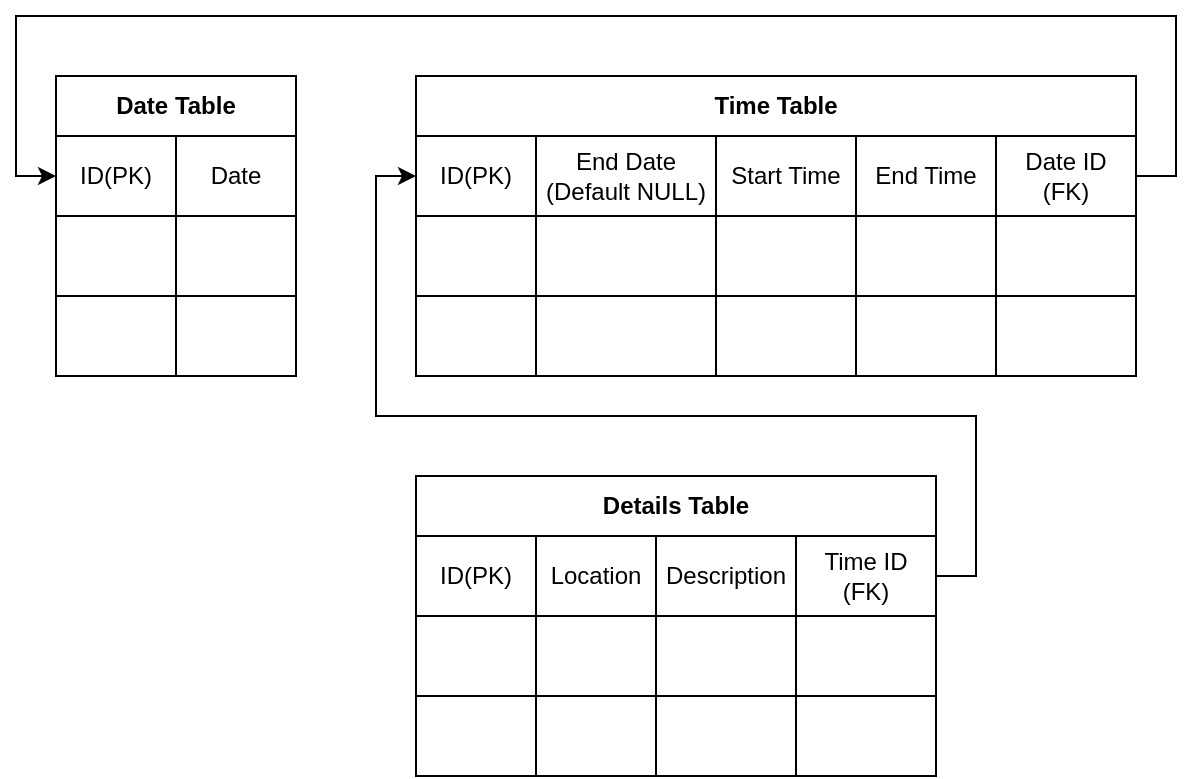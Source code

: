 <mxfile version="14.2.4" type="device"><diagram id="10OTShEgBfCXFRvow_4r" name="Page-1"><mxGraphModel dx="1632" dy="458" grid="1" gridSize="10" guides="1" tooltips="1" connect="1" arrows="1" fold="1" page="1" pageScale="1" pageWidth="850" pageHeight="1100" math="0" shadow="0"><root><mxCell id="0"/><mxCell id="1" parent="0"/><mxCell id="5YXQqGC0QzvN6b8PRMxd-1" value="Date Table" style="shape=table;html=1;whiteSpace=wrap;startSize=30;container=1;collapsible=0;childLayout=tableLayout;fontStyle=1;align=center;" parent="1" vertex="1"><mxGeometry x="20" y="60" width="120" height="150" as="geometry"/></mxCell><mxCell id="5YXQqGC0QzvN6b8PRMxd-2" value="" style="shape=partialRectangle;html=1;whiteSpace=wrap;collapsible=0;dropTarget=0;pointerEvents=0;fillColor=none;top=0;left=0;bottom=0;right=0;points=[[0,0.5],[1,0.5]];portConstraint=eastwest;" parent="5YXQqGC0QzvN6b8PRMxd-1" vertex="1"><mxGeometry y="30" width="120" height="40" as="geometry"/></mxCell><mxCell id="5YXQqGC0QzvN6b8PRMxd-23" value="ID(PK)" style="shape=partialRectangle;html=1;whiteSpace=wrap;connectable=0;fillColor=none;top=0;left=0;bottom=0;right=0;overflow=hidden;" parent="5YXQqGC0QzvN6b8PRMxd-2" vertex="1"><mxGeometry width="60" height="40" as="geometry"/></mxCell><mxCell id="5YXQqGC0QzvN6b8PRMxd-20" value="Date" style="shape=partialRectangle;html=1;whiteSpace=wrap;connectable=0;fillColor=none;top=0;left=0;bottom=0;right=0;overflow=hidden;" parent="5YXQqGC0QzvN6b8PRMxd-2" vertex="1"><mxGeometry x="60" width="60" height="40" as="geometry"/></mxCell><mxCell id="5YXQqGC0QzvN6b8PRMxd-6" value="" style="shape=partialRectangle;html=1;whiteSpace=wrap;collapsible=0;dropTarget=0;pointerEvents=0;fillColor=none;top=0;left=0;bottom=0;right=0;points=[[0,0.5],[1,0.5]];portConstraint=eastwest;" parent="5YXQqGC0QzvN6b8PRMxd-1" vertex="1"><mxGeometry y="70" width="120" height="40" as="geometry"/></mxCell><mxCell id="5YXQqGC0QzvN6b8PRMxd-24" style="shape=partialRectangle;html=1;whiteSpace=wrap;connectable=0;fillColor=none;top=0;left=0;bottom=0;right=0;overflow=hidden;" parent="5YXQqGC0QzvN6b8PRMxd-6" vertex="1"><mxGeometry width="60" height="40" as="geometry"/></mxCell><mxCell id="5YXQqGC0QzvN6b8PRMxd-21" style="shape=partialRectangle;html=1;whiteSpace=wrap;connectable=0;fillColor=none;top=0;left=0;bottom=0;right=0;overflow=hidden;" parent="5YXQqGC0QzvN6b8PRMxd-6" vertex="1"><mxGeometry x="60" width="60" height="40" as="geometry"/></mxCell><mxCell id="5YXQqGC0QzvN6b8PRMxd-10" value="" style="shape=partialRectangle;html=1;whiteSpace=wrap;collapsible=0;dropTarget=0;pointerEvents=0;fillColor=none;top=0;left=0;bottom=0;right=0;points=[[0,0.5],[1,0.5]];portConstraint=eastwest;" parent="5YXQqGC0QzvN6b8PRMxd-1" vertex="1"><mxGeometry y="110" width="120" height="40" as="geometry"/></mxCell><mxCell id="5YXQqGC0QzvN6b8PRMxd-25" style="shape=partialRectangle;html=1;whiteSpace=wrap;connectable=0;fillColor=none;top=0;left=0;bottom=0;right=0;overflow=hidden;" parent="5YXQqGC0QzvN6b8PRMxd-10" vertex="1"><mxGeometry width="60" height="40" as="geometry"/></mxCell><mxCell id="5YXQqGC0QzvN6b8PRMxd-22" style="shape=partialRectangle;html=1;whiteSpace=wrap;connectable=0;fillColor=none;top=0;left=0;bottom=0;right=0;overflow=hidden;" parent="5YXQqGC0QzvN6b8PRMxd-10" vertex="1"><mxGeometry x="60" width="60" height="40" as="geometry"/></mxCell><mxCell id="5YXQqGC0QzvN6b8PRMxd-50" value="Time Table" style="shape=table;html=1;whiteSpace=wrap;startSize=30;container=1;collapsible=0;childLayout=tableLayout;fontStyle=1;align=center;" parent="1" vertex="1"><mxGeometry x="200" y="60" width="360" height="150" as="geometry"/></mxCell><mxCell id="5YXQqGC0QzvN6b8PRMxd-51" value="" style="shape=partialRectangle;html=1;whiteSpace=wrap;collapsible=0;dropTarget=0;pointerEvents=0;fillColor=none;top=0;left=0;bottom=0;right=0;points=[[0,0.5],[1,0.5]];portConstraint=eastwest;" parent="5YXQqGC0QzvN6b8PRMxd-50" vertex="1"><mxGeometry y="30" width="360" height="40" as="geometry"/></mxCell><mxCell id="5YXQqGC0QzvN6b8PRMxd-52" value="ID(PK)" style="shape=partialRectangle;html=1;whiteSpace=wrap;connectable=0;fillColor=none;top=0;left=0;bottom=0;right=0;overflow=hidden;" parent="5YXQqGC0QzvN6b8PRMxd-51" vertex="1"><mxGeometry width="60" height="40" as="geometry"/></mxCell><mxCell id="5YXQqGC0QzvN6b8PRMxd-53" value="End Date (Default NULL)" style="shape=partialRectangle;html=1;whiteSpace=wrap;connectable=0;fillColor=none;top=0;left=0;bottom=0;right=0;overflow=hidden;" parent="5YXQqGC0QzvN6b8PRMxd-51" vertex="1"><mxGeometry x="60" width="90" height="40" as="geometry"/></mxCell><mxCell id="c4vLM74ckdel2kaATipV-1" value="Start Time" style="shape=partialRectangle;html=1;whiteSpace=wrap;connectable=0;fillColor=none;top=0;left=0;bottom=0;right=0;overflow=hidden;" vertex="1" parent="5YXQqGC0QzvN6b8PRMxd-51"><mxGeometry x="150" width="70" height="40" as="geometry"/></mxCell><mxCell id="c4vLM74ckdel2kaATipV-4" value="End Time" style="shape=partialRectangle;html=1;whiteSpace=wrap;connectable=0;fillColor=none;top=0;left=0;bottom=0;right=0;overflow=hidden;" vertex="1" parent="5YXQqGC0QzvN6b8PRMxd-51"><mxGeometry x="220" width="70" height="40" as="geometry"/></mxCell><mxCell id="c4vLM74ckdel2kaATipV-10" value="Date ID&lt;br&gt;(FK)" style="shape=partialRectangle;html=1;whiteSpace=wrap;connectable=0;fillColor=none;top=0;left=0;bottom=0;right=0;overflow=hidden;" vertex="1" parent="5YXQqGC0QzvN6b8PRMxd-51"><mxGeometry x="290" width="70" height="40" as="geometry"/></mxCell><mxCell id="5YXQqGC0QzvN6b8PRMxd-55" value="" style="shape=partialRectangle;html=1;whiteSpace=wrap;collapsible=0;dropTarget=0;pointerEvents=0;fillColor=none;top=0;left=0;bottom=0;right=0;points=[[0,0.5],[1,0.5]];portConstraint=eastwest;" parent="5YXQqGC0QzvN6b8PRMxd-50" vertex="1"><mxGeometry y="70" width="360" height="40" as="geometry"/></mxCell><mxCell id="5YXQqGC0QzvN6b8PRMxd-56" value="" style="shape=partialRectangle;html=1;whiteSpace=wrap;connectable=0;fillColor=none;top=0;left=0;bottom=0;right=0;overflow=hidden;" parent="5YXQqGC0QzvN6b8PRMxd-55" vertex="1"><mxGeometry width="60" height="40" as="geometry"/></mxCell><mxCell id="5YXQqGC0QzvN6b8PRMxd-57" value="" style="shape=partialRectangle;html=1;whiteSpace=wrap;connectable=0;fillColor=none;top=0;left=0;bottom=0;right=0;overflow=hidden;" parent="5YXQqGC0QzvN6b8PRMxd-55" vertex="1"><mxGeometry x="60" width="90" height="40" as="geometry"/></mxCell><mxCell id="c4vLM74ckdel2kaATipV-2" style="shape=partialRectangle;html=1;whiteSpace=wrap;connectable=0;fillColor=none;top=0;left=0;bottom=0;right=0;overflow=hidden;" vertex="1" parent="5YXQqGC0QzvN6b8PRMxd-55"><mxGeometry x="150" width="70" height="40" as="geometry"/></mxCell><mxCell id="c4vLM74ckdel2kaATipV-5" style="shape=partialRectangle;html=1;whiteSpace=wrap;connectable=0;fillColor=none;top=0;left=0;bottom=0;right=0;overflow=hidden;" vertex="1" parent="5YXQqGC0QzvN6b8PRMxd-55"><mxGeometry x="220" width="70" height="40" as="geometry"/></mxCell><mxCell id="c4vLM74ckdel2kaATipV-11" style="shape=partialRectangle;html=1;whiteSpace=wrap;connectable=0;fillColor=none;top=0;left=0;bottom=0;right=0;overflow=hidden;" vertex="1" parent="5YXQqGC0QzvN6b8PRMxd-55"><mxGeometry x="290" width="70" height="40" as="geometry"/></mxCell><mxCell id="5YXQqGC0QzvN6b8PRMxd-59" value="" style="shape=partialRectangle;html=1;whiteSpace=wrap;collapsible=0;dropTarget=0;pointerEvents=0;fillColor=none;top=0;left=0;bottom=0;right=0;points=[[0,0.5],[1,0.5]];portConstraint=eastwest;" parent="5YXQqGC0QzvN6b8PRMxd-50" vertex="1"><mxGeometry y="110" width="360" height="40" as="geometry"/></mxCell><mxCell id="5YXQqGC0QzvN6b8PRMxd-60" value="" style="shape=partialRectangle;html=1;whiteSpace=wrap;connectable=0;fillColor=none;top=0;left=0;bottom=0;right=0;overflow=hidden;" parent="5YXQqGC0QzvN6b8PRMxd-59" vertex="1"><mxGeometry width="60" height="40" as="geometry"/></mxCell><mxCell id="5YXQqGC0QzvN6b8PRMxd-61" value="" style="shape=partialRectangle;html=1;whiteSpace=wrap;connectable=0;fillColor=none;top=0;left=0;bottom=0;right=0;overflow=hidden;" parent="5YXQqGC0QzvN6b8PRMxd-59" vertex="1"><mxGeometry x="60" width="90" height="40" as="geometry"/></mxCell><mxCell id="c4vLM74ckdel2kaATipV-3" style="shape=partialRectangle;html=1;whiteSpace=wrap;connectable=0;fillColor=none;top=0;left=0;bottom=0;right=0;overflow=hidden;" vertex="1" parent="5YXQqGC0QzvN6b8PRMxd-59"><mxGeometry x="150" width="70" height="40" as="geometry"/></mxCell><mxCell id="c4vLM74ckdel2kaATipV-6" style="shape=partialRectangle;html=1;whiteSpace=wrap;connectable=0;fillColor=none;top=0;left=0;bottom=0;right=0;overflow=hidden;" vertex="1" parent="5YXQqGC0QzvN6b8PRMxd-59"><mxGeometry x="220" width="70" height="40" as="geometry"/></mxCell><mxCell id="c4vLM74ckdel2kaATipV-12" style="shape=partialRectangle;html=1;whiteSpace=wrap;connectable=0;fillColor=none;top=0;left=0;bottom=0;right=0;overflow=hidden;" vertex="1" parent="5YXQqGC0QzvN6b8PRMxd-59"><mxGeometry x="290" width="70" height="40" as="geometry"/></mxCell><mxCell id="c4vLM74ckdel2kaATipV-13" style="edgeStyle=orthogonalEdgeStyle;rounded=0;orthogonalLoop=1;jettySize=auto;html=1;exitX=1;exitY=0.5;exitDx=0;exitDy=0;entryX=0;entryY=0.5;entryDx=0;entryDy=0;" edge="1" parent="1" source="5YXQqGC0QzvN6b8PRMxd-51" target="5YXQqGC0QzvN6b8PRMxd-2"><mxGeometry relative="1" as="geometry"><Array as="points"><mxPoint x="580" y="110"/><mxPoint x="580" y="30"/><mxPoint y="30"/><mxPoint y="110"/></Array></mxGeometry></mxCell><mxCell id="c4vLM74ckdel2kaATipV-14" value="Details Table" style="shape=table;html=1;whiteSpace=wrap;startSize=30;container=1;collapsible=0;childLayout=tableLayout;fontStyle=1;align=center;" vertex="1" parent="1"><mxGeometry x="200" y="260" width="260" height="150" as="geometry"/></mxCell><mxCell id="c4vLM74ckdel2kaATipV-15" value="" style="shape=partialRectangle;html=1;whiteSpace=wrap;collapsible=0;dropTarget=0;pointerEvents=0;fillColor=none;top=0;left=0;bottom=0;right=0;points=[[0,0.5],[1,0.5]];portConstraint=eastwest;" vertex="1" parent="c4vLM74ckdel2kaATipV-14"><mxGeometry y="30" width="260" height="40" as="geometry"/></mxCell><mxCell id="c4vLM74ckdel2kaATipV-16" value="ID(PK)" style="shape=partialRectangle;html=1;whiteSpace=wrap;connectable=0;fillColor=none;top=0;left=0;bottom=0;right=0;overflow=hidden;" vertex="1" parent="c4vLM74ckdel2kaATipV-15"><mxGeometry width="60" height="40" as="geometry"/></mxCell><mxCell id="c4vLM74ckdel2kaATipV-17" value="Location" style="shape=partialRectangle;html=1;whiteSpace=wrap;connectable=0;fillColor=none;top=0;left=0;bottom=0;right=0;overflow=hidden;" vertex="1" parent="c4vLM74ckdel2kaATipV-15"><mxGeometry x="60" width="60" height="40" as="geometry"/></mxCell><mxCell id="c4vLM74ckdel2kaATipV-18" value="Description" style="shape=partialRectangle;html=1;whiteSpace=wrap;connectable=0;fillColor=none;top=0;left=0;bottom=0;right=0;overflow=hidden;" vertex="1" parent="c4vLM74ckdel2kaATipV-15"><mxGeometry x="120" width="70" height="40" as="geometry"/></mxCell><mxCell id="c4vLM74ckdel2kaATipV-27" value="Time ID&lt;br&gt;(FK)" style="shape=partialRectangle;html=1;whiteSpace=wrap;connectable=0;fillColor=none;top=0;left=0;bottom=0;right=0;overflow=hidden;" vertex="1" parent="c4vLM74ckdel2kaATipV-15"><mxGeometry x="190" width="70" height="40" as="geometry"/></mxCell><mxCell id="c4vLM74ckdel2kaATipV-19" value="" style="shape=partialRectangle;html=1;whiteSpace=wrap;collapsible=0;dropTarget=0;pointerEvents=0;fillColor=none;top=0;left=0;bottom=0;right=0;points=[[0,0.5],[1,0.5]];portConstraint=eastwest;" vertex="1" parent="c4vLM74ckdel2kaATipV-14"><mxGeometry y="70" width="260" height="40" as="geometry"/></mxCell><mxCell id="c4vLM74ckdel2kaATipV-20" value="" style="shape=partialRectangle;html=1;whiteSpace=wrap;connectable=0;fillColor=none;top=0;left=0;bottom=0;right=0;overflow=hidden;" vertex="1" parent="c4vLM74ckdel2kaATipV-19"><mxGeometry width="60" height="40" as="geometry"/></mxCell><mxCell id="c4vLM74ckdel2kaATipV-21" value="" style="shape=partialRectangle;html=1;whiteSpace=wrap;connectable=0;fillColor=none;top=0;left=0;bottom=0;right=0;overflow=hidden;" vertex="1" parent="c4vLM74ckdel2kaATipV-19"><mxGeometry x="60" width="60" height="40" as="geometry"/></mxCell><mxCell id="c4vLM74ckdel2kaATipV-22" value="" style="shape=partialRectangle;html=1;whiteSpace=wrap;connectable=0;fillColor=none;top=0;left=0;bottom=0;right=0;overflow=hidden;" vertex="1" parent="c4vLM74ckdel2kaATipV-19"><mxGeometry x="120" width="70" height="40" as="geometry"/></mxCell><mxCell id="c4vLM74ckdel2kaATipV-28" style="shape=partialRectangle;html=1;whiteSpace=wrap;connectable=0;fillColor=none;top=0;left=0;bottom=0;right=0;overflow=hidden;" vertex="1" parent="c4vLM74ckdel2kaATipV-19"><mxGeometry x="190" width="70" height="40" as="geometry"/></mxCell><mxCell id="c4vLM74ckdel2kaATipV-23" value="" style="shape=partialRectangle;html=1;whiteSpace=wrap;collapsible=0;dropTarget=0;pointerEvents=0;fillColor=none;top=0;left=0;bottom=0;right=0;points=[[0,0.5],[1,0.5]];portConstraint=eastwest;" vertex="1" parent="c4vLM74ckdel2kaATipV-14"><mxGeometry y="110" width="260" height="40" as="geometry"/></mxCell><mxCell id="c4vLM74ckdel2kaATipV-24" value="" style="shape=partialRectangle;html=1;whiteSpace=wrap;connectable=0;fillColor=none;top=0;left=0;bottom=0;right=0;overflow=hidden;" vertex="1" parent="c4vLM74ckdel2kaATipV-23"><mxGeometry width="60" height="40" as="geometry"/></mxCell><mxCell id="c4vLM74ckdel2kaATipV-25" value="" style="shape=partialRectangle;html=1;whiteSpace=wrap;connectable=0;fillColor=none;top=0;left=0;bottom=0;right=0;overflow=hidden;" vertex="1" parent="c4vLM74ckdel2kaATipV-23"><mxGeometry x="60" width="60" height="40" as="geometry"/></mxCell><mxCell id="c4vLM74ckdel2kaATipV-26" value="" style="shape=partialRectangle;html=1;whiteSpace=wrap;connectable=0;fillColor=none;top=0;left=0;bottom=0;right=0;overflow=hidden;" vertex="1" parent="c4vLM74ckdel2kaATipV-23"><mxGeometry x="120" width="70" height="40" as="geometry"/></mxCell><mxCell id="c4vLM74ckdel2kaATipV-29" style="shape=partialRectangle;html=1;whiteSpace=wrap;connectable=0;fillColor=none;top=0;left=0;bottom=0;right=0;overflow=hidden;" vertex="1" parent="c4vLM74ckdel2kaATipV-23"><mxGeometry x="190" width="70" height="40" as="geometry"/></mxCell><mxCell id="c4vLM74ckdel2kaATipV-30" style="edgeStyle=orthogonalEdgeStyle;rounded=0;orthogonalLoop=1;jettySize=auto;html=1;exitX=1;exitY=0.5;exitDx=0;exitDy=0;entryX=0;entryY=0.5;entryDx=0;entryDy=0;" edge="1" parent="1" source="c4vLM74ckdel2kaATipV-15" target="5YXQqGC0QzvN6b8PRMxd-51"><mxGeometry relative="1" as="geometry"><Array as="points"><mxPoint x="480" y="310"/><mxPoint x="480" y="230"/><mxPoint x="180" y="230"/><mxPoint x="180" y="110"/></Array></mxGeometry></mxCell></root></mxGraphModel></diagram></mxfile>